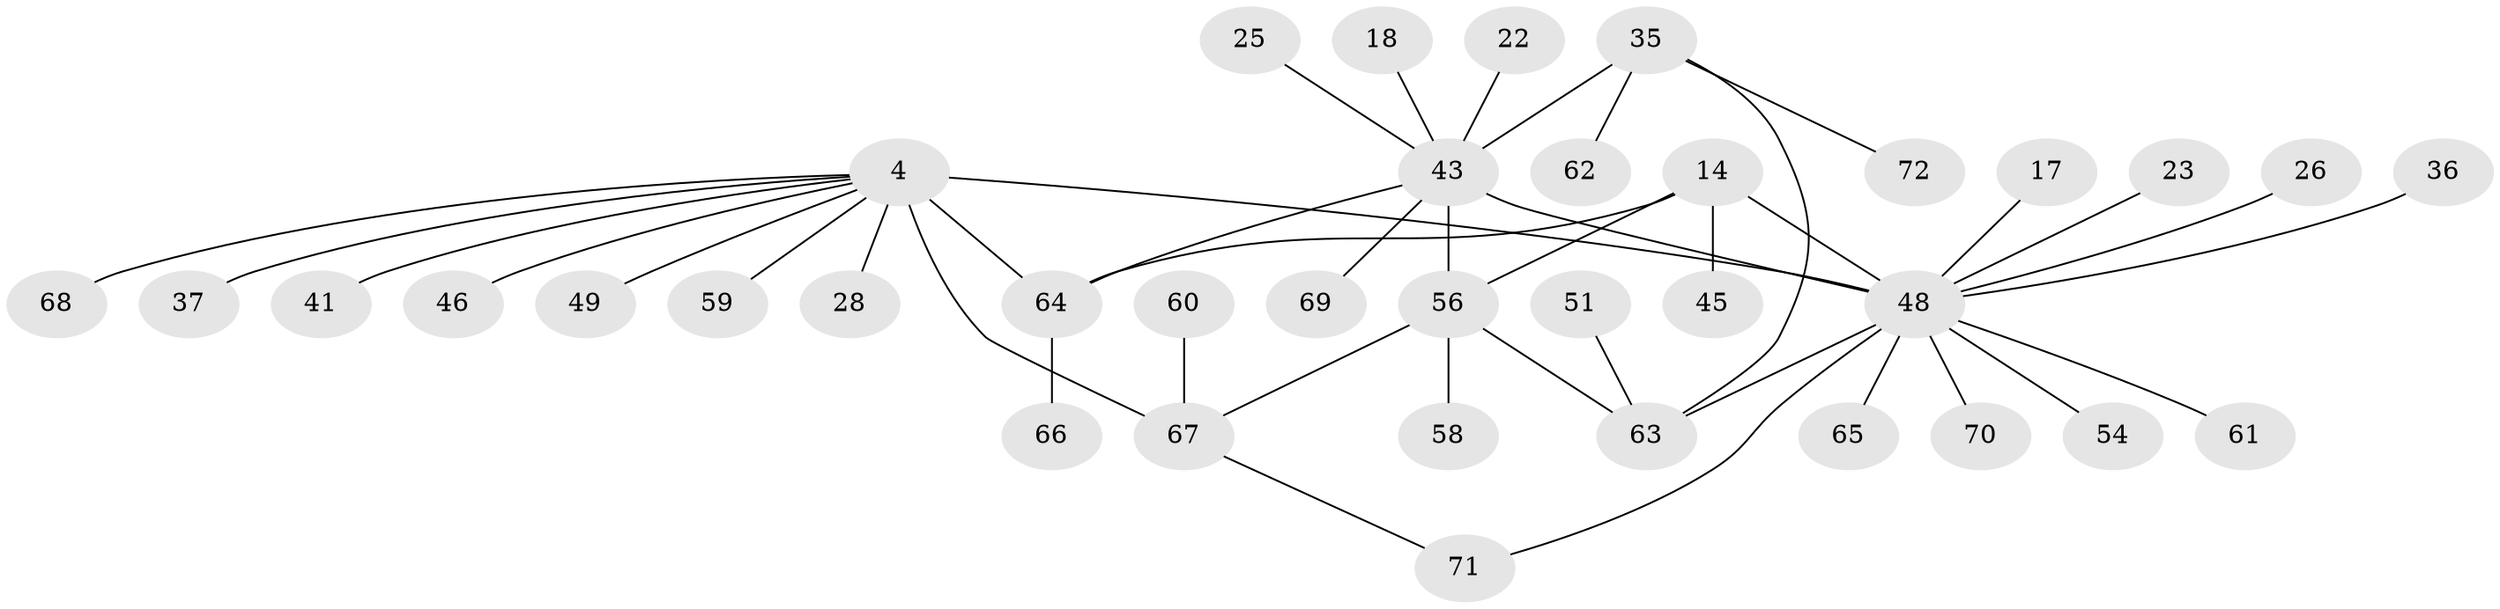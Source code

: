 // original degree distribution, {3: 0.09722222222222222, 12: 0.013888888888888888, 6: 0.05555555555555555, 14: 0.013888888888888888, 5: 0.027777777777777776, 2: 0.2777777777777778, 10: 0.013888888888888888, 4: 0.027777777777777776, 8: 0.013888888888888888, 1: 0.4583333333333333}
// Generated by graph-tools (version 1.1) at 2025/55/03/09/25 04:55:55]
// undirected, 36 vertices, 42 edges
graph export_dot {
graph [start="1"]
  node [color=gray90,style=filled];
  4;
  14 [super="+13"];
  17;
  18;
  22;
  23;
  25;
  26;
  28;
  35 [super="+16"];
  36;
  37;
  41;
  43 [super="+42+34+12"];
  45 [super="+29"];
  46;
  48 [super="+39+11+9"];
  49 [super="+30+31"];
  51;
  54 [super="+19"];
  56 [super="+50+33"];
  58;
  59;
  60;
  61 [super="+55"];
  62 [super="+53"];
  63 [super="+47+7"];
  64 [super="+6+52"];
  65;
  66 [super="+27"];
  67 [super="+57"];
  68;
  69;
  70;
  71;
  72;
  4 -- 28;
  4 -- 37;
  4 -- 41;
  4 -- 46;
  4 -- 48 [weight=3];
  4 -- 59;
  4 -- 67 [weight=2];
  4 -- 68;
  4 -- 49;
  4 -- 64 [weight=2];
  14 -- 48;
  14 -- 45;
  14 -- 64;
  14 -- 56 [weight=2];
  17 -- 48;
  18 -- 43;
  22 -- 43;
  23 -- 48;
  25 -- 43;
  26 -- 48;
  35 -- 72;
  35 -- 43 [weight=2];
  35 -- 62;
  35 -- 63;
  36 -- 48;
  43 -- 48 [weight=5];
  43 -- 69;
  43 -- 64;
  43 -- 56;
  48 -- 70;
  48 -- 71;
  48 -- 65;
  48 -- 63 [weight=3];
  48 -- 54;
  48 -- 61;
  51 -- 63;
  56 -- 67;
  56 -- 58;
  56 -- 63;
  60 -- 67;
  64 -- 66;
  67 -- 71;
}
